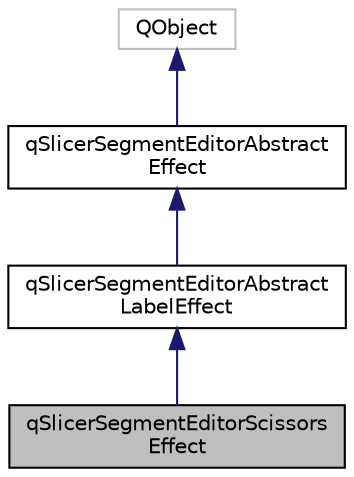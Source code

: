 digraph "qSlicerSegmentEditorScissorsEffect"
{
  bgcolor="transparent";
  edge [fontname="Helvetica",fontsize="10",labelfontname="Helvetica",labelfontsize="10"];
  node [fontname="Helvetica",fontsize="10",shape=record];
  Node4 [label="qSlicerSegmentEditorScissors\lEffect",height=0.2,width=0.4,color="black", fillcolor="grey75", style="filled", fontcolor="black"];
  Node5 -> Node4 [dir="back",color="midnightblue",fontsize="10",style="solid",fontname="Helvetica"];
  Node5 [label="qSlicerSegmentEditorAbstract\lLabelEffect",height=0.2,width=0.4,color="black",URL="$classqSlicerSegmentEditorAbstractLabelEffect.html",tooltip="Base class for all \"label\" effects. "];
  Node6 -> Node5 [dir="back",color="midnightblue",fontsize="10",style="solid",fontname="Helvetica"];
  Node6 [label="qSlicerSegmentEditorAbstract\lEffect",height=0.2,width=0.4,color="black",URL="$classqSlicerSegmentEditorAbstractEffect.html",tooltip="Abstract class for segment editor effects. "];
  Node7 -> Node6 [dir="back",color="midnightblue",fontsize="10",style="solid",fontname="Helvetica"];
  Node7 [label="QObject",height=0.2,width=0.4,color="grey75"];
}
